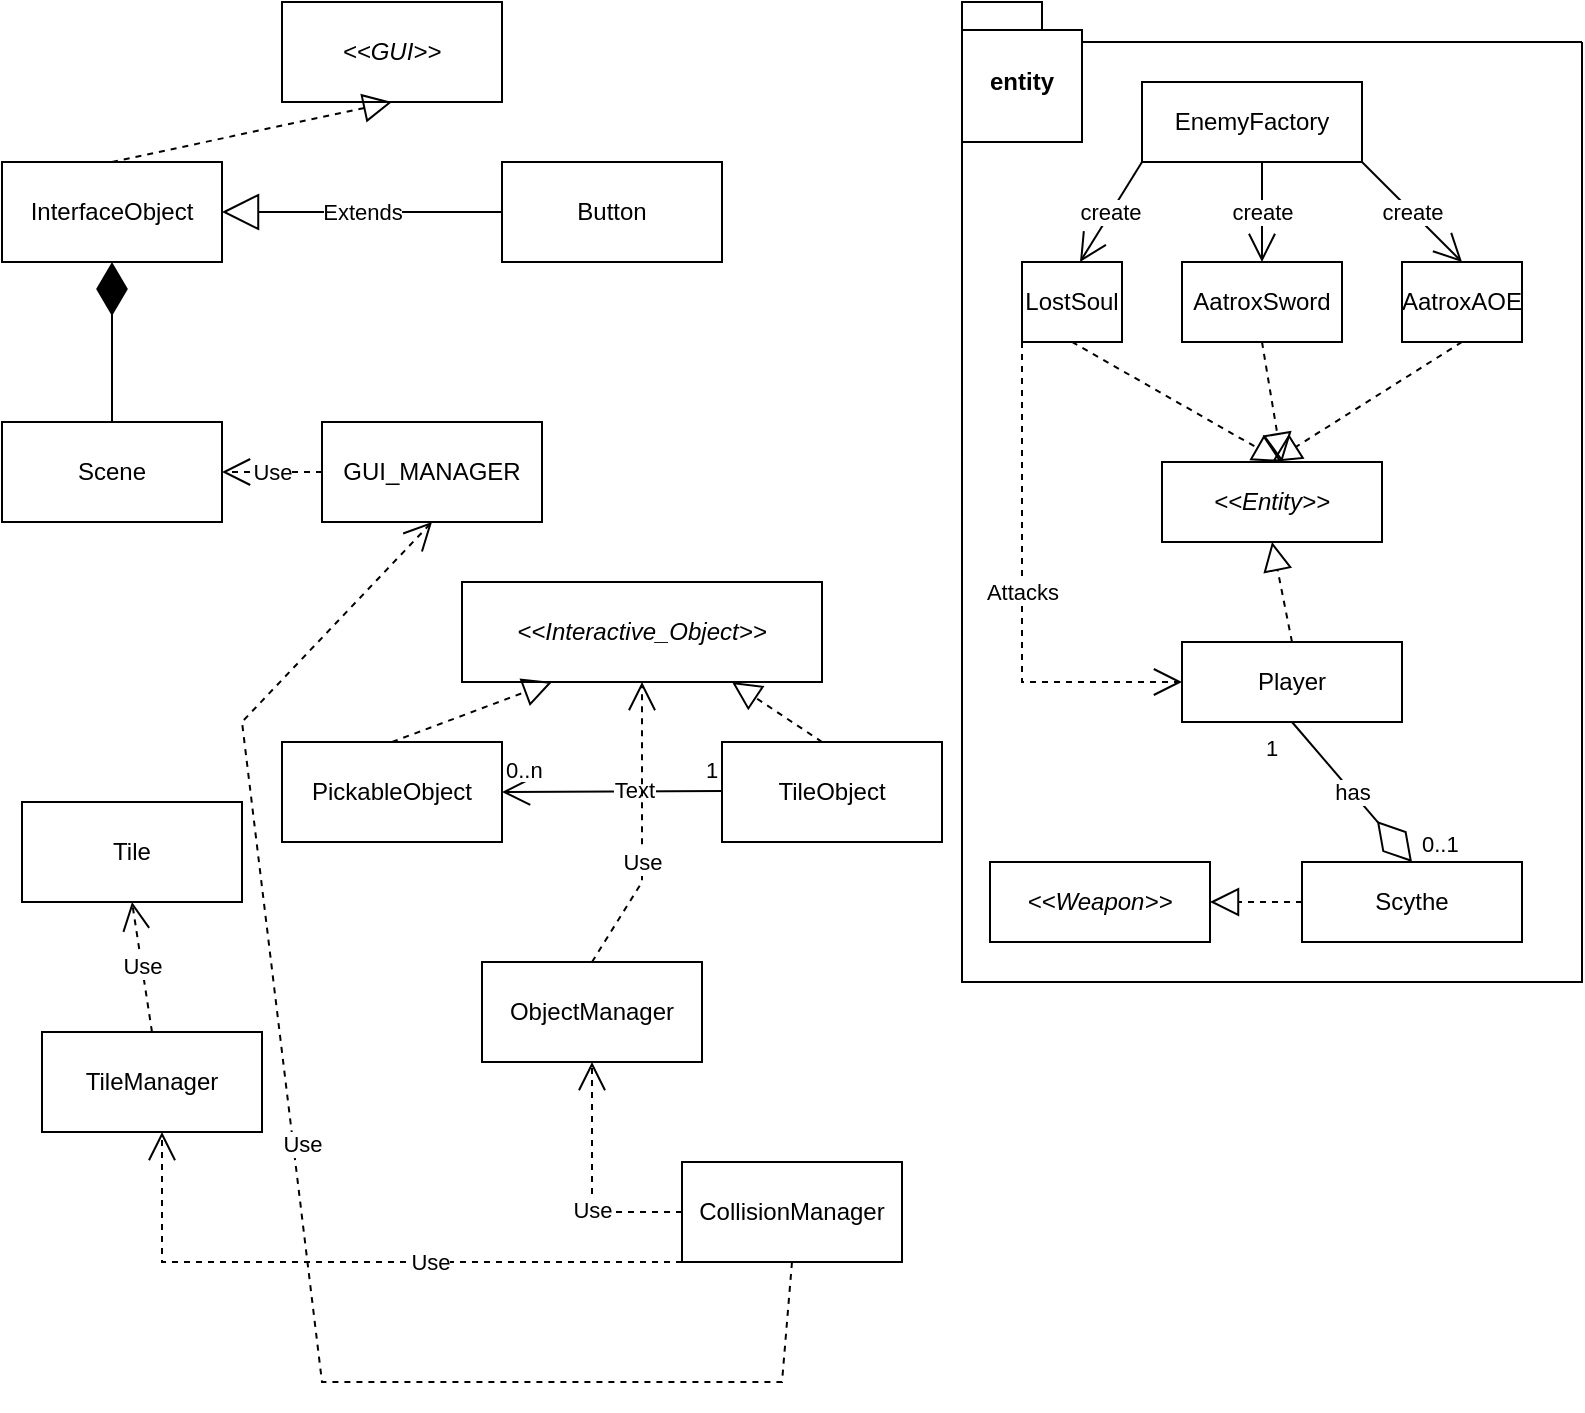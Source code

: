 <mxfile version="21.0.8" type="device"><diagram id="C5RBs43oDa-KdzZeNtuy" name="Page-1"><mxGraphModel dx="989" dy="521" grid="1" gridSize="10" guides="1" tooltips="1" connect="1" arrows="1" fold="1" page="1" pageScale="1" pageWidth="827" pageHeight="1169" math="0" shadow="0"><root><mxCell id="WIyWlLk6GJQsqaUBKTNV-0"/><mxCell id="WIyWlLk6GJQsqaUBKTNV-1" parent="WIyWlLk6GJQsqaUBKTNV-0"/><mxCell id="SJDEApxteOzh8tCWjpSq-18" value="EnemyFactory" style="html=1;whiteSpace=wrap;" vertex="1" parent="WIyWlLk6GJQsqaUBKTNV-1"><mxGeometry x="570" y="60" width="110" height="40" as="geometry"/></mxCell><mxCell id="SJDEApxteOzh8tCWjpSq-19" value="&lt;i&gt;&amp;lt;&amp;lt;Entity&amp;gt;&amp;gt;&lt;/i&gt;" style="html=1;whiteSpace=wrap;" vertex="1" parent="WIyWlLk6GJQsqaUBKTNV-1"><mxGeometry x="580" y="250" width="110" height="40" as="geometry"/></mxCell><mxCell id="SJDEApxteOzh8tCWjpSq-29" value="AatroxAOE" style="html=1;whiteSpace=wrap;" vertex="1" parent="WIyWlLk6GJQsqaUBKTNV-1"><mxGeometry x="700" y="150" width="60" height="40" as="geometry"/></mxCell><mxCell id="SJDEApxteOzh8tCWjpSq-30" value="Player" style="html=1;whiteSpace=wrap;" vertex="1" parent="WIyWlLk6GJQsqaUBKTNV-1"><mxGeometry x="590" y="340" width="110" height="40" as="geometry"/></mxCell><mxCell id="SJDEApxteOzh8tCWjpSq-32" value="Scythe" style="html=1;whiteSpace=wrap;" vertex="1" parent="WIyWlLk6GJQsqaUBKTNV-1"><mxGeometry x="650" y="450" width="110" height="40" as="geometry"/></mxCell><mxCell id="SJDEApxteOzh8tCWjpSq-33" value="" style="endArrow=block;dashed=1;endFill=0;endSize=12;html=1;rounded=0;entryX=0.5;entryY=0;entryDx=0;entryDy=0;exitX=0.5;exitY=1;exitDx=0;exitDy=0;" edge="1" parent="WIyWlLk6GJQsqaUBKTNV-1" source="SJDEApxteOzh8tCWjpSq-29" target="SJDEApxteOzh8tCWjpSq-19"><mxGeometry width="160" relative="1" as="geometry"><mxPoint x="670" y="220" as="sourcePoint"/><mxPoint x="860" y="130" as="targetPoint"/></mxGeometry></mxCell><mxCell id="SJDEApxteOzh8tCWjpSq-34" value="" style="endArrow=block;dashed=1;endFill=0;endSize=12;html=1;rounded=0;entryX=0.5;entryY=1;entryDx=0;entryDy=0;exitX=0.5;exitY=0;exitDx=0;exitDy=0;" edge="1" parent="WIyWlLk6GJQsqaUBKTNV-1" source="SJDEApxteOzh8tCWjpSq-30" target="SJDEApxteOzh8tCWjpSq-19"><mxGeometry width="160" relative="1" as="geometry"><mxPoint x="705" y="340" as="sourcePoint"/><mxPoint x="465" y="290" as="targetPoint"/></mxGeometry></mxCell><mxCell id="SJDEApxteOzh8tCWjpSq-35" value="create" style="endArrow=open;endFill=1;endSize=12;html=1;rounded=0;entryX=0.5;entryY=0;entryDx=0;entryDy=0;exitX=1;exitY=1;exitDx=0;exitDy=0;" edge="1" parent="WIyWlLk6GJQsqaUBKTNV-1" source="SJDEApxteOzh8tCWjpSq-18" target="SJDEApxteOzh8tCWjpSq-29"><mxGeometry width="160" relative="1" as="geometry"><mxPoint x="650" y="120" as="sourcePoint"/><mxPoint x="760" y="140" as="targetPoint"/></mxGeometry></mxCell><mxCell id="SJDEApxteOzh8tCWjpSq-36" value="AatroxSword" style="html=1;whiteSpace=wrap;" vertex="1" parent="WIyWlLk6GJQsqaUBKTNV-1"><mxGeometry x="590" y="150" width="80" height="40" as="geometry"/></mxCell><mxCell id="SJDEApxteOzh8tCWjpSq-37" value="create" style="endArrow=open;endFill=1;endSize=12;html=1;rounded=0;entryX=0.5;entryY=0;entryDx=0;entryDy=0;exitX=1;exitY=1;exitDx=0;exitDy=0;" edge="1" parent="WIyWlLk6GJQsqaUBKTNV-1" target="SJDEApxteOzh8tCWjpSq-36"><mxGeometry width="160" relative="1" as="geometry"><mxPoint x="630" y="100" as="sourcePoint"/><mxPoint x="675" y="150" as="targetPoint"/></mxGeometry></mxCell><mxCell id="SJDEApxteOzh8tCWjpSq-38" value="LostSoul" style="html=1;whiteSpace=wrap;" vertex="1" parent="WIyWlLk6GJQsqaUBKTNV-1"><mxGeometry x="510" y="150" width="50" height="40" as="geometry"/></mxCell><mxCell id="SJDEApxteOzh8tCWjpSq-40" value="create" style="endArrow=open;endFill=1;endSize=12;html=1;rounded=0;entryX=0.5;entryY=0;entryDx=0;entryDy=0;exitX=0;exitY=1;exitDx=0;exitDy=0;" edge="1" parent="WIyWlLk6GJQsqaUBKTNV-1" source="SJDEApxteOzh8tCWjpSq-18"><mxGeometry width="160" relative="1" as="geometry"><mxPoint x="494" y="100" as="sourcePoint"/><mxPoint x="539" y="150" as="targetPoint"/></mxGeometry></mxCell><mxCell id="SJDEApxteOzh8tCWjpSq-41" value="" style="endArrow=block;dashed=1;endFill=0;endSize=12;html=1;rounded=0;exitX=0.5;exitY=1;exitDx=0;exitDy=0;" edge="1" parent="WIyWlLk6GJQsqaUBKTNV-1" source="SJDEApxteOzh8tCWjpSq-36"><mxGeometry width="160" relative="1" as="geometry"><mxPoint x="735" y="200" as="sourcePoint"/><mxPoint x="640" y="250" as="targetPoint"/></mxGeometry></mxCell><mxCell id="SJDEApxteOzh8tCWjpSq-42" value="" style="endArrow=block;dashed=1;endFill=0;endSize=12;html=1;rounded=0;exitX=0.5;exitY=1;exitDx=0;exitDy=0;" edge="1" parent="WIyWlLk6GJQsqaUBKTNV-1" source="SJDEApxteOzh8tCWjpSq-38"><mxGeometry width="160" relative="1" as="geometry"><mxPoint x="745" y="210" as="sourcePoint"/><mxPoint x="640" y="250" as="targetPoint"/></mxGeometry></mxCell><mxCell id="SJDEApxteOzh8tCWjpSq-43" value="" style="endArrow=block;dashed=1;endFill=0;endSize=12;html=1;rounded=0;entryX=1;entryY=0.5;entryDx=0;entryDy=0;exitX=0;exitY=0.5;exitDx=0;exitDy=0;" edge="1" parent="WIyWlLk6GJQsqaUBKTNV-1" source="SJDEApxteOzh8tCWjpSq-32" target="SJDEApxteOzh8tCWjpSq-31"><mxGeometry width="160" relative="1" as="geometry"><mxPoint x="735" y="230" as="sourcePoint"/><mxPoint x="645" y="290" as="targetPoint"/></mxGeometry></mxCell><mxCell id="SJDEApxteOzh8tCWjpSq-47" value="has" style="endArrow=diamondThin;endFill=0;endSize=24;html=1;rounded=0;entryX=0.5;entryY=0;entryDx=0;entryDy=0;exitX=0.5;exitY=1;exitDx=0;exitDy=0;" edge="1" parent="WIyWlLk6GJQsqaUBKTNV-1" source="SJDEApxteOzh8tCWjpSq-30" target="SJDEApxteOzh8tCWjpSq-32"><mxGeometry width="160" relative="1" as="geometry"><mxPoint x="790" y="420" as="sourcePoint"/><mxPoint x="950" y="420" as="targetPoint"/></mxGeometry></mxCell><mxCell id="SJDEApxteOzh8tCWjpSq-61" value="0..1" style="edgeLabel;resizable=0;html=1;align=left;verticalAlign=top;" connectable="0" vertex="1" parent="WIyWlLk6GJQsqaUBKTNV-1"><mxGeometry x="707.63" y="427.68" as="geometry"/></mxCell><mxCell id="SJDEApxteOzh8tCWjpSq-62" value="1" style="edgeLabel;resizable=0;html=1;align=left;verticalAlign=top;" connectable="0" vertex="1" parent="WIyWlLk6GJQsqaUBKTNV-1"><mxGeometry x="630" y="380.0" as="geometry"/></mxCell><mxCell id="SJDEApxteOzh8tCWjpSq-65" value="Attacks" style="endArrow=open;endSize=12;dashed=1;html=1;rounded=0;entryX=0;entryY=0.5;entryDx=0;entryDy=0;exitX=0;exitY=1;exitDx=0;exitDy=0;" edge="1" parent="WIyWlLk6GJQsqaUBKTNV-1" source="SJDEApxteOzh8tCWjpSq-38" target="SJDEApxteOzh8tCWjpSq-30"><mxGeometry width="160" relative="1" as="geometry"><mxPoint x="420" y="230" as="sourcePoint"/><mxPoint x="520" y="240" as="targetPoint"/><Array as="points"><mxPoint x="510" y="360"/></Array></mxGeometry></mxCell><mxCell id="SJDEApxteOzh8tCWjpSq-67" value="" style="swimlane;startSize=0;" vertex="1" parent="WIyWlLk6GJQsqaUBKTNV-1"><mxGeometry x="480" y="40" width="310" height="470" as="geometry"/></mxCell><mxCell id="SJDEApxteOzh8tCWjpSq-31" value="&lt;i&gt;&amp;lt;&amp;lt;Weapon&amp;gt;&amp;gt;&lt;/i&gt;" style="html=1;whiteSpace=wrap;" vertex="1" parent="SJDEApxteOzh8tCWjpSq-67"><mxGeometry x="14" y="410" width="110" height="40" as="geometry"/></mxCell><mxCell id="SJDEApxteOzh8tCWjpSq-66" value="entity" style="shape=folder;fontStyle=1;spacingTop=10;tabWidth=40;tabHeight=14;tabPosition=left;html=1;whiteSpace=wrap;" vertex="1" parent="SJDEApxteOzh8tCWjpSq-67"><mxGeometry y="-20" width="60" height="70" as="geometry"/></mxCell><mxCell id="SJDEApxteOzh8tCWjpSq-70" value="&lt;i&gt;&amp;lt;&amp;lt;GUI&amp;gt;&amp;gt;&lt;/i&gt;" style="html=1;whiteSpace=wrap;" vertex="1" parent="WIyWlLk6GJQsqaUBKTNV-1"><mxGeometry x="140" y="20" width="110" height="50" as="geometry"/></mxCell><mxCell id="SJDEApxteOzh8tCWjpSq-71" value="InterfaceObject" style="html=1;whiteSpace=wrap;" vertex="1" parent="WIyWlLk6GJQsqaUBKTNV-1"><mxGeometry y="100" width="110" height="50" as="geometry"/></mxCell><mxCell id="SJDEApxteOzh8tCWjpSq-72" value="Scene" style="html=1;whiteSpace=wrap;" vertex="1" parent="WIyWlLk6GJQsqaUBKTNV-1"><mxGeometry y="230" width="110" height="50" as="geometry"/></mxCell><mxCell id="SJDEApxteOzh8tCWjpSq-73" value="GUI_MANAGER" style="html=1;whiteSpace=wrap;" vertex="1" parent="WIyWlLk6GJQsqaUBKTNV-1"><mxGeometry x="160" y="230" width="110" height="50" as="geometry"/></mxCell><mxCell id="SJDEApxteOzh8tCWjpSq-75" value="" style="endArrow=block;dashed=1;endFill=0;endSize=12;html=1;rounded=0;entryX=0.5;entryY=1;entryDx=0;entryDy=0;exitX=0.5;exitY=0;exitDx=0;exitDy=0;" edge="1" parent="WIyWlLk6GJQsqaUBKTNV-1" source="SJDEApxteOzh8tCWjpSq-71" target="SJDEApxteOzh8tCWjpSq-70"><mxGeometry width="160" relative="1" as="geometry"><mxPoint x="100" y="330" as="sourcePoint"/><mxPoint x="260" y="330" as="targetPoint"/></mxGeometry></mxCell><mxCell id="SJDEApxteOzh8tCWjpSq-79" value="" style="endArrow=diamondThin;endFill=1;endSize=24;html=1;rounded=0;entryX=0.5;entryY=1;entryDx=0;entryDy=0;exitX=0.5;exitY=0;exitDx=0;exitDy=0;" edge="1" parent="WIyWlLk6GJQsqaUBKTNV-1" source="SJDEApxteOzh8tCWjpSq-72" target="SJDEApxteOzh8tCWjpSq-71"><mxGeometry width="160" relative="1" as="geometry"><mxPoint x="90" y="460" as="sourcePoint"/><mxPoint x="140" y="330" as="targetPoint"/></mxGeometry></mxCell><mxCell id="SJDEApxteOzh8tCWjpSq-80" value="Use" style="endArrow=open;endSize=12;dashed=1;html=1;rounded=0;entryX=1;entryY=0.5;entryDx=0;entryDy=0;exitX=0;exitY=0.5;exitDx=0;exitDy=0;" edge="1" parent="WIyWlLk6GJQsqaUBKTNV-1" source="SJDEApxteOzh8tCWjpSq-73" target="SJDEApxteOzh8tCWjpSq-72"><mxGeometry width="160" relative="1" as="geometry"><mxPoint x="100" y="330" as="sourcePoint"/><mxPoint x="260" y="330" as="targetPoint"/></mxGeometry></mxCell><mxCell id="SJDEApxteOzh8tCWjpSq-82" value="Button" style="html=1;whiteSpace=wrap;" vertex="1" parent="WIyWlLk6GJQsqaUBKTNV-1"><mxGeometry x="250" y="100" width="110" height="50" as="geometry"/></mxCell><mxCell id="SJDEApxteOzh8tCWjpSq-84" value="Extends" style="endArrow=block;endSize=16;endFill=0;html=1;rounded=0;entryX=1;entryY=0.5;entryDx=0;entryDy=0;exitX=0;exitY=0.5;exitDx=0;exitDy=0;" edge="1" parent="WIyWlLk6GJQsqaUBKTNV-1" source="SJDEApxteOzh8tCWjpSq-82" target="SJDEApxteOzh8tCWjpSq-71"><mxGeometry width="160" relative="1" as="geometry"><mxPoint x="60" y="380" as="sourcePoint"/><mxPoint x="220" y="380" as="targetPoint"/></mxGeometry></mxCell><mxCell id="SJDEApxteOzh8tCWjpSq-85" value="Tile" style="html=1;whiteSpace=wrap;" vertex="1" parent="WIyWlLk6GJQsqaUBKTNV-1"><mxGeometry x="10" y="420" width="110" height="50" as="geometry"/></mxCell><mxCell id="SJDEApxteOzh8tCWjpSq-86" value="TileManager" style="html=1;whiteSpace=wrap;" vertex="1" parent="WIyWlLk6GJQsqaUBKTNV-1"><mxGeometry x="20" y="535" width="110" height="50" as="geometry"/></mxCell><mxCell id="SJDEApxteOzh8tCWjpSq-87" value="Use" style="endArrow=open;endSize=12;dashed=1;html=1;rounded=0;exitX=0.5;exitY=0;exitDx=0;exitDy=0;entryX=0.5;entryY=1;entryDx=0;entryDy=0;" edge="1" parent="WIyWlLk6GJQsqaUBKTNV-1" source="SJDEApxteOzh8tCWjpSq-86" target="SJDEApxteOzh8tCWjpSq-85"><mxGeometry width="160" relative="1" as="geometry"><mxPoint x="60" y="380" as="sourcePoint"/><mxPoint x="220" y="380" as="targetPoint"/></mxGeometry></mxCell><mxCell id="SJDEApxteOzh8tCWjpSq-88" value="&lt;i&gt;&amp;lt;&amp;lt;Interactive_Object&amp;gt;&amp;gt;&lt;/i&gt;" style="html=1;whiteSpace=wrap;" vertex="1" parent="WIyWlLk6GJQsqaUBKTNV-1"><mxGeometry x="230" y="310" width="180" height="50" as="geometry"/></mxCell><mxCell id="SJDEApxteOzh8tCWjpSq-89" value="PickableObject" style="html=1;whiteSpace=wrap;" vertex="1" parent="WIyWlLk6GJQsqaUBKTNV-1"><mxGeometry x="140" y="390" width="110" height="50" as="geometry"/></mxCell><mxCell id="SJDEApxteOzh8tCWjpSq-90" value="TileObject" style="html=1;whiteSpace=wrap;" vertex="1" parent="WIyWlLk6GJQsqaUBKTNV-1"><mxGeometry x="360" y="390" width="110" height="50" as="geometry"/></mxCell><mxCell id="SJDEApxteOzh8tCWjpSq-94" value="" style="endArrow=open;endFill=1;endSize=12;html=1;rounded=0;" edge="1" parent="WIyWlLk6GJQsqaUBKTNV-1"><mxGeometry width="160" relative="1" as="geometry"><mxPoint x="360" y="414.5" as="sourcePoint"/><mxPoint x="250" y="415" as="targetPoint"/></mxGeometry></mxCell><mxCell id="SJDEApxteOzh8tCWjpSq-100" value="Text" style="edgeLabel;html=1;align=center;verticalAlign=middle;resizable=0;points=[];" vertex="1" connectable="0" parent="SJDEApxteOzh8tCWjpSq-94"><mxGeometry x="-0.197" y="-1" relative="1" as="geometry"><mxPoint as="offset"/></mxGeometry></mxCell><mxCell id="SJDEApxteOzh8tCWjpSq-98" value="&lt;span style=&quot;color: rgb(0, 0, 0); font-family: Helvetica; font-size: 11px; font-style: normal; font-variant-ligatures: normal; font-variant-caps: normal; font-weight: 400; letter-spacing: normal; orphans: 2; text-align: left; text-indent: 0px; text-transform: none; widows: 2; word-spacing: 0px; -webkit-text-stroke-width: 0px; background-color: rgb(255, 255, 255); text-decoration-thickness: initial; text-decoration-style: initial; text-decoration-color: initial; float: none; display: inline !important;&quot;&gt;1&lt;/span&gt;" style="text;whiteSpace=wrap;html=1;" vertex="1" parent="WIyWlLk6GJQsqaUBKTNV-1"><mxGeometry x="350" y="390" width="50" height="40" as="geometry"/></mxCell><mxCell id="SJDEApxteOzh8tCWjpSq-102" value="&lt;span style=&quot;color: rgb(0, 0, 0); font-family: Helvetica; font-size: 11px; font-style: normal; font-variant-ligatures: normal; font-variant-caps: normal; font-weight: 400; letter-spacing: normal; orphans: 2; text-align: left; text-indent: 0px; text-transform: none; widows: 2; word-spacing: 0px; -webkit-text-stroke-width: 0px; background-color: rgb(255, 255, 255); text-decoration-thickness: initial; text-decoration-style: initial; text-decoration-color: initial; float: none; display: inline !important;&quot;&gt;0..n&lt;/span&gt;" style="text;whiteSpace=wrap;html=1;" vertex="1" parent="WIyWlLk6GJQsqaUBKTNV-1"><mxGeometry x="250" y="390" width="50" height="40" as="geometry"/></mxCell><mxCell id="SJDEApxteOzh8tCWjpSq-103" value="" style="endArrow=block;dashed=1;endFill=0;endSize=12;html=1;rounded=0;entryX=0.25;entryY=1;entryDx=0;entryDy=0;exitX=0.5;exitY=0;exitDx=0;exitDy=0;" edge="1" parent="WIyWlLk6GJQsqaUBKTNV-1" source="SJDEApxteOzh8tCWjpSq-89" target="SJDEApxteOzh8tCWjpSq-88"><mxGeometry width="160" relative="1" as="geometry"><mxPoint x="290" y="380" as="sourcePoint"/><mxPoint x="450" y="380" as="targetPoint"/></mxGeometry></mxCell><mxCell id="SJDEApxteOzh8tCWjpSq-104" value="" style="endArrow=block;dashed=1;endFill=0;endSize=12;html=1;rounded=0;entryX=0.75;entryY=1;entryDx=0;entryDy=0;exitX=0.455;exitY=0;exitDx=0;exitDy=0;exitPerimeter=0;" edge="1" parent="WIyWlLk6GJQsqaUBKTNV-1" source="SJDEApxteOzh8tCWjpSq-90" target="SJDEApxteOzh8tCWjpSq-88"><mxGeometry width="160" relative="1" as="geometry"><mxPoint x="290" y="380" as="sourcePoint"/><mxPoint x="450" y="380" as="targetPoint"/></mxGeometry></mxCell><mxCell id="SJDEApxteOzh8tCWjpSq-105" value="ObjectManager" style="html=1;whiteSpace=wrap;" vertex="1" parent="WIyWlLk6GJQsqaUBKTNV-1"><mxGeometry x="240" y="500" width="110" height="50" as="geometry"/></mxCell><mxCell id="SJDEApxteOzh8tCWjpSq-106" value="Use" style="endArrow=open;endSize=12;dashed=1;html=1;rounded=0;entryX=0.5;entryY=1;entryDx=0;entryDy=0;exitX=0.5;exitY=0;exitDx=0;exitDy=0;" edge="1" parent="WIyWlLk6GJQsqaUBKTNV-1" source="SJDEApxteOzh8tCWjpSq-105" target="SJDEApxteOzh8tCWjpSq-88"><mxGeometry x="-0.223" width="160" relative="1" as="geometry"><mxPoint x="170" y="265" as="sourcePoint"/><mxPoint x="120" y="265" as="targetPoint"/><Array as="points"><mxPoint x="320" y="460"/></Array><mxPoint as="offset"/></mxGeometry></mxCell><mxCell id="SJDEApxteOzh8tCWjpSq-107" value="CollisionManager" style="html=1;whiteSpace=wrap;" vertex="1" parent="WIyWlLk6GJQsqaUBKTNV-1"><mxGeometry x="340" y="600" width="110" height="50" as="geometry"/></mxCell><mxCell id="SJDEApxteOzh8tCWjpSq-108" value="Use" style="endArrow=open;endSize=12;dashed=1;html=1;rounded=0;entryX=0.5;entryY=1;entryDx=0;entryDy=0;exitX=0;exitY=0.5;exitDx=0;exitDy=0;" edge="1" parent="WIyWlLk6GJQsqaUBKTNV-1" source="SJDEApxteOzh8tCWjpSq-107" target="SJDEApxteOzh8tCWjpSq-105"><mxGeometry x="-0.223" width="160" relative="1" as="geometry"><mxPoint x="282.5" y="695" as="sourcePoint"/><mxPoint x="307.5" y="555" as="targetPoint"/><Array as="points"><mxPoint x="295" y="625"/></Array><mxPoint as="offset"/></mxGeometry></mxCell><mxCell id="SJDEApxteOzh8tCWjpSq-110" value="Use" style="endArrow=open;endSize=12;dashed=1;html=1;rounded=0;entryX=0.5;entryY=1;entryDx=0;entryDy=0;exitX=0;exitY=1;exitDx=0;exitDy=0;" edge="1" parent="WIyWlLk6GJQsqaUBKTNV-1" source="SJDEApxteOzh8tCWjpSq-107"><mxGeometry x="-0.223" width="160" relative="1" as="geometry"><mxPoint x="125" y="660" as="sourcePoint"/><mxPoint x="80" y="585" as="targetPoint"/><Array as="points"><mxPoint x="80" y="650"/></Array><mxPoint as="offset"/></mxGeometry></mxCell><mxCell id="SJDEApxteOzh8tCWjpSq-111" value="Use" style="endArrow=open;endSize=12;dashed=1;html=1;rounded=0;entryX=0.5;entryY=1;entryDx=0;entryDy=0;exitX=0.5;exitY=1;exitDx=0;exitDy=0;" edge="1" parent="WIyWlLk6GJQsqaUBKTNV-1" source="SJDEApxteOzh8tCWjpSq-107" target="SJDEApxteOzh8tCWjpSq-73"><mxGeometry x="0.077" y="-3" width="160" relative="1" as="geometry"><mxPoint x="350" y="660" as="sourcePoint"/><mxPoint x="90" y="595" as="targetPoint"/><Array as="points"><mxPoint x="390" y="710"/><mxPoint x="160" y="710"/><mxPoint x="120" y="380"/></Array><mxPoint x="1" as="offset"/></mxGeometry></mxCell></root></mxGraphModel></diagram></mxfile>